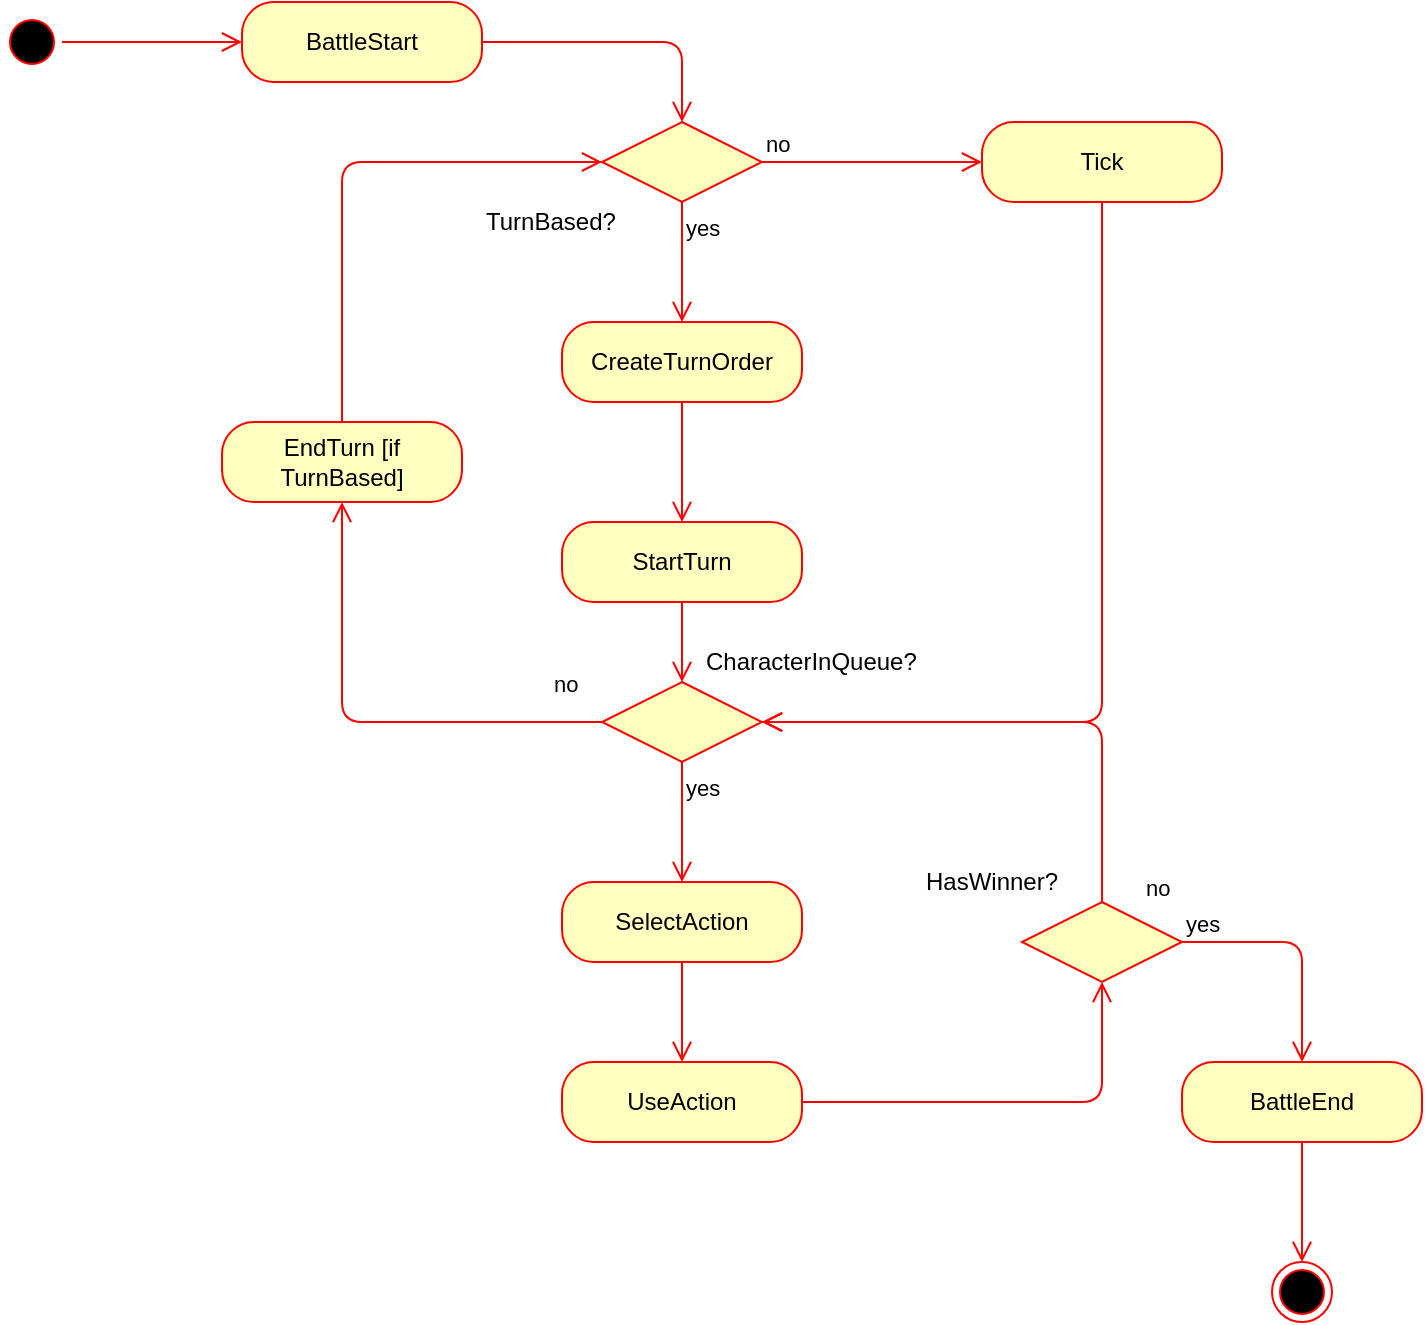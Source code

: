 <mxfile version="11.2.4" type="device" pages="1"><diagram id="Pb0Z5_bxXlCbJYQDF4Iu" name="Page-1"><mxGraphModel dx="1038" dy="501" grid="1" gridSize="10" guides="1" tooltips="1" connect="1" arrows="1" fold="1" page="1" pageScale="1" pageWidth="850" pageHeight="1100" math="0" shadow="0"><root><mxCell id="0"/><mxCell id="1" parent="0"/><mxCell id="p2SbzN-W5gEEjIHdjd15-5" value="" style="ellipse;html=1;shape=startState;fillColor=#000000;strokeColor=#ff0000;" vertex="1" parent="1"><mxGeometry x="100" y="35" width="30" height="30" as="geometry"/></mxCell><mxCell id="p2SbzN-W5gEEjIHdjd15-6" value="" style="edgeStyle=orthogonalEdgeStyle;html=1;verticalAlign=bottom;endArrow=open;endSize=8;strokeColor=#ff0000;" edge="1" source="p2SbzN-W5gEEjIHdjd15-5" parent="1" target="p2SbzN-W5gEEjIHdjd15-7"><mxGeometry relative="1" as="geometry"><mxPoint x="200" y="105" as="targetPoint"/></mxGeometry></mxCell><mxCell id="p2SbzN-W5gEEjIHdjd15-7" value="BattleStart" style="rounded=1;whiteSpace=wrap;html=1;arcSize=40;fontColor=#000000;fillColor=#ffffc0;strokeColor=#ff0000;" vertex="1" parent="1"><mxGeometry x="220" y="30" width="120" height="40" as="geometry"/></mxCell><mxCell id="p2SbzN-W5gEEjIHdjd15-8" value="" style="edgeStyle=orthogonalEdgeStyle;html=1;verticalAlign=bottom;endArrow=open;endSize=8;strokeColor=#ff0000;entryX=0.5;entryY=0;entryDx=0;entryDy=0;" edge="1" source="p2SbzN-W5gEEjIHdjd15-7" parent="1" target="p2SbzN-W5gEEjIHdjd15-9"><mxGeometry relative="1" as="geometry"><mxPoint x="270" y="185" as="targetPoint"/></mxGeometry></mxCell><mxCell id="p2SbzN-W5gEEjIHdjd15-9" value="" style="rhombus;whiteSpace=wrap;html=1;fillColor=#ffffc0;strokeColor=#ff0000;" vertex="1" parent="1"><mxGeometry x="400" y="90" width="80" height="40" as="geometry"/></mxCell><mxCell id="p2SbzN-W5gEEjIHdjd15-10" value="no" style="edgeStyle=orthogonalEdgeStyle;html=1;align=left;verticalAlign=bottom;endArrow=open;endSize=8;strokeColor=#ff0000;entryX=0;entryY=0.5;entryDx=0;entryDy=0;" edge="1" source="p2SbzN-W5gEEjIHdjd15-9" parent="1" target="p2SbzN-W5gEEjIHdjd15-14"><mxGeometry x="-1" relative="1" as="geometry"><mxPoint x="580" y="110" as="targetPoint"/></mxGeometry></mxCell><mxCell id="p2SbzN-W5gEEjIHdjd15-11" value="yes" style="edgeStyle=orthogonalEdgeStyle;html=1;align=left;verticalAlign=top;endArrow=open;endSize=8;strokeColor=#ff0000;entryX=0.5;entryY=0;entryDx=0;entryDy=0;" edge="1" source="p2SbzN-W5gEEjIHdjd15-9" parent="1" target="p2SbzN-W5gEEjIHdjd15-12"><mxGeometry x="-1" relative="1" as="geometry"><mxPoint x="440" y="190" as="targetPoint"/></mxGeometry></mxCell><mxCell id="p2SbzN-W5gEEjIHdjd15-12" value="CreateTurnOrder" style="rounded=1;whiteSpace=wrap;html=1;arcSize=40;fontColor=#000000;fillColor=#ffffc0;strokeColor=#ff0000;" vertex="1" parent="1"><mxGeometry x="380" y="190" width="120" height="40" as="geometry"/></mxCell><mxCell id="p2SbzN-W5gEEjIHdjd15-13" value="" style="edgeStyle=orthogonalEdgeStyle;html=1;verticalAlign=bottom;endArrow=open;endSize=8;strokeColor=#ff0000;entryX=0.5;entryY=0;entryDx=0;entryDy=0;" edge="1" source="p2SbzN-W5gEEjIHdjd15-12" parent="1" target="p2SbzN-W5gEEjIHdjd15-16"><mxGeometry relative="1" as="geometry"><mxPoint x="440" y="290" as="targetPoint"/></mxGeometry></mxCell><mxCell id="p2SbzN-W5gEEjIHdjd15-14" value="Tick" style="rounded=1;whiteSpace=wrap;html=1;arcSize=40;fontColor=#000000;fillColor=#ffffc0;strokeColor=#ff0000;" vertex="1" parent="1"><mxGeometry x="590" y="90" width="120" height="40" as="geometry"/></mxCell><mxCell id="p2SbzN-W5gEEjIHdjd15-15" value="" style="edgeStyle=orthogonalEdgeStyle;html=1;verticalAlign=bottom;endArrow=open;endSize=8;strokeColor=#ff0000;" edge="1" source="p2SbzN-W5gEEjIHdjd15-14" parent="1"><mxGeometry relative="1" as="geometry"><mxPoint x="480" y="390" as="targetPoint"/><Array as="points"><mxPoint x="650" y="390"/></Array></mxGeometry></mxCell><mxCell id="p2SbzN-W5gEEjIHdjd15-16" value="StartTurn" style="rounded=1;whiteSpace=wrap;html=1;arcSize=40;fontColor=#000000;fillColor=#ffffc0;strokeColor=#ff0000;" vertex="1" parent="1"><mxGeometry x="380" y="290" width="120" height="40" as="geometry"/></mxCell><mxCell id="p2SbzN-W5gEEjIHdjd15-17" value="" style="edgeStyle=orthogonalEdgeStyle;html=1;verticalAlign=bottom;endArrow=open;endSize=8;strokeColor=#ff0000;entryX=0.5;entryY=0;entryDx=0;entryDy=0;" edge="1" source="p2SbzN-W5gEEjIHdjd15-16" parent="1" target="p2SbzN-W5gEEjIHdjd15-18"><mxGeometry relative="1" as="geometry"><mxPoint x="440" y="390" as="targetPoint"/></mxGeometry></mxCell><mxCell id="p2SbzN-W5gEEjIHdjd15-18" value="" style="rhombus;whiteSpace=wrap;html=1;fillColor=#ffffc0;strokeColor=#ff0000;" vertex="1" parent="1"><mxGeometry x="400" y="370" width="80" height="40" as="geometry"/></mxCell><mxCell id="p2SbzN-W5gEEjIHdjd15-19" value="no" style="edgeStyle=orthogonalEdgeStyle;html=1;align=left;verticalAlign=bottom;endArrow=open;endSize=8;strokeColor=#ff0000;entryX=0.5;entryY=1;entryDx=0;entryDy=0;" edge="1" source="p2SbzN-W5gEEjIHdjd15-18" parent="1" target="p2SbzN-W5gEEjIHdjd15-25"><mxGeometry x="-0.778" y="-10" relative="1" as="geometry"><mxPoint x="310" y="390" as="targetPoint"/><Array as="points"><mxPoint x="270" y="390"/></Array><mxPoint as="offset"/></mxGeometry></mxCell><mxCell id="p2SbzN-W5gEEjIHdjd15-20" value="yes" style="edgeStyle=orthogonalEdgeStyle;html=1;align=left;verticalAlign=top;endArrow=open;endSize=8;strokeColor=#ff0000;entryX=0.5;entryY=0;entryDx=0;entryDy=0;" edge="1" source="p2SbzN-W5gEEjIHdjd15-18" parent="1" target="p2SbzN-W5gEEjIHdjd15-23"><mxGeometry x="-1" relative="1" as="geometry"><mxPoint x="440" y="470" as="targetPoint"/></mxGeometry></mxCell><mxCell id="p2SbzN-W5gEEjIHdjd15-21" value="TurnBased?&lt;br&gt;" style="text;html=1;resizable=0;points=[];autosize=1;align=left;verticalAlign=top;spacingTop=-4;" vertex="1" parent="1"><mxGeometry x="340" y="130" width="80" height="20" as="geometry"/></mxCell><mxCell id="p2SbzN-W5gEEjIHdjd15-22" value="CharacterInQueue?" style="text;html=1;resizable=0;points=[];autosize=1;align=left;verticalAlign=top;spacingTop=-4;" vertex="1" parent="1"><mxGeometry x="450" y="350" width="120" height="20" as="geometry"/></mxCell><mxCell id="p2SbzN-W5gEEjIHdjd15-23" value="SelectAction" style="rounded=1;whiteSpace=wrap;html=1;arcSize=40;fontColor=#000000;fillColor=#ffffc0;strokeColor=#ff0000;" vertex="1" parent="1"><mxGeometry x="380" y="470" width="120" height="40" as="geometry"/></mxCell><mxCell id="p2SbzN-W5gEEjIHdjd15-24" value="" style="edgeStyle=orthogonalEdgeStyle;html=1;verticalAlign=bottom;endArrow=open;endSize=8;strokeColor=#ff0000;exitX=0.5;exitY=1;exitDx=0;exitDy=0;entryX=0.5;entryY=0;entryDx=0;entryDy=0;" edge="1" source="p2SbzN-W5gEEjIHdjd15-23" parent="1" target="p2SbzN-W5gEEjIHdjd15-27"><mxGeometry relative="1" as="geometry"><mxPoint x="440" y="550" as="targetPoint"/><mxPoint x="540" y="550" as="sourcePoint"/><Array as="points"/></mxGeometry></mxCell><mxCell id="p2SbzN-W5gEEjIHdjd15-25" value="EndTurn [if TurnBased]" style="rounded=1;whiteSpace=wrap;html=1;arcSize=40;fontColor=#000000;fillColor=#ffffc0;strokeColor=#ff0000;" vertex="1" parent="1"><mxGeometry x="210" y="240" width="120" height="40" as="geometry"/></mxCell><mxCell id="p2SbzN-W5gEEjIHdjd15-26" value="" style="edgeStyle=orthogonalEdgeStyle;html=1;verticalAlign=bottom;endArrow=open;endSize=8;strokeColor=#ff0000;entryX=0;entryY=0.5;entryDx=0;entryDy=0;exitX=0.5;exitY=0;exitDx=0;exitDy=0;" edge="1" source="p2SbzN-W5gEEjIHdjd15-25" parent="1" target="p2SbzN-W5gEEjIHdjd15-9"><mxGeometry relative="1" as="geometry"><mxPoint x="210" y="180" as="targetPoint"/><Array as="points"><mxPoint x="270" y="110"/></Array></mxGeometry></mxCell><mxCell id="p2SbzN-W5gEEjIHdjd15-27" value="UseAction" style="rounded=1;whiteSpace=wrap;html=1;arcSize=40;fontColor=#000000;fillColor=#ffffc0;strokeColor=#ff0000;" vertex="1" parent="1"><mxGeometry x="380" y="560" width="120" height="40" as="geometry"/></mxCell><mxCell id="p2SbzN-W5gEEjIHdjd15-28" value="" style="edgeStyle=orthogonalEdgeStyle;html=1;verticalAlign=bottom;endArrow=open;endSize=8;strokeColor=#ff0000;entryX=0.5;entryY=1;entryDx=0;entryDy=0;" edge="1" source="p2SbzN-W5gEEjIHdjd15-27" parent="1" target="p2SbzN-W5gEEjIHdjd15-32"><mxGeometry relative="1" as="geometry"><mxPoint x="600" y="550" as="targetPoint"/><Array as="points"><mxPoint x="650" y="580"/></Array></mxGeometry></mxCell><mxCell id="p2SbzN-W5gEEjIHdjd15-32" value="" style="rhombus;whiteSpace=wrap;html=1;fillColor=#ffffc0;strokeColor=#ff0000;" vertex="1" parent="1"><mxGeometry x="610" y="480" width="80" height="40" as="geometry"/></mxCell><mxCell id="p2SbzN-W5gEEjIHdjd15-33" value="yes" style="edgeStyle=orthogonalEdgeStyle;html=1;align=left;verticalAlign=bottom;endArrow=open;endSize=8;strokeColor=#ff0000;entryX=0.5;entryY=0;entryDx=0;entryDy=0;" edge="1" source="p2SbzN-W5gEEjIHdjd15-32" parent="1" target="p2SbzN-W5gEEjIHdjd15-36"><mxGeometry x="-1" relative="1" as="geometry"><mxPoint x="780" y="500" as="targetPoint"/><Array as="points"><mxPoint x="750" y="500"/></Array></mxGeometry></mxCell><mxCell id="p2SbzN-W5gEEjIHdjd15-34" value="no" style="edgeStyle=orthogonalEdgeStyle;html=1;align=left;verticalAlign=top;endArrow=open;endSize=8;strokeColor=#ff0000;entryX=1;entryY=0.5;entryDx=0;entryDy=0;exitX=0.5;exitY=0;exitDx=0;exitDy=0;" edge="1" source="p2SbzN-W5gEEjIHdjd15-32" parent="1" target="p2SbzN-W5gEEjIHdjd15-18"><mxGeometry x="-0.846" y="-20" relative="1" as="geometry"><mxPoint x="640" y="420" as="targetPoint"/><Array as="points"><mxPoint x="650" y="390"/></Array><mxPoint as="offset"/></mxGeometry></mxCell><mxCell id="p2SbzN-W5gEEjIHdjd15-35" value="HasWinner?" style="text;html=1;resizable=0;points=[];autosize=1;align=left;verticalAlign=top;spacingTop=-4;" vertex="1" parent="1"><mxGeometry x="560" y="460" width="80" height="20" as="geometry"/></mxCell><mxCell id="p2SbzN-W5gEEjIHdjd15-36" value="BattleEnd" style="rounded=1;whiteSpace=wrap;html=1;arcSize=40;fontColor=#000000;fillColor=#ffffc0;strokeColor=#ff0000;" vertex="1" parent="1"><mxGeometry x="690" y="560" width="120" height="40" as="geometry"/></mxCell><mxCell id="p2SbzN-W5gEEjIHdjd15-37" value="" style="edgeStyle=orthogonalEdgeStyle;html=1;verticalAlign=bottom;endArrow=open;endSize=8;strokeColor=#ff0000;" edge="1" source="p2SbzN-W5gEEjIHdjd15-36" parent="1"><mxGeometry relative="1" as="geometry"><mxPoint x="750" y="660" as="targetPoint"/><Array as="points"><mxPoint x="750" y="660"/><mxPoint x="750" y="660"/></Array></mxGeometry></mxCell><mxCell id="p2SbzN-W5gEEjIHdjd15-38" value="" style="ellipse;html=1;shape=endState;fillColor=#000000;strokeColor=#ff0000;" vertex="1" parent="1"><mxGeometry x="735" y="660" width="30" height="30" as="geometry"/></mxCell></root></mxGraphModel></diagram></mxfile>